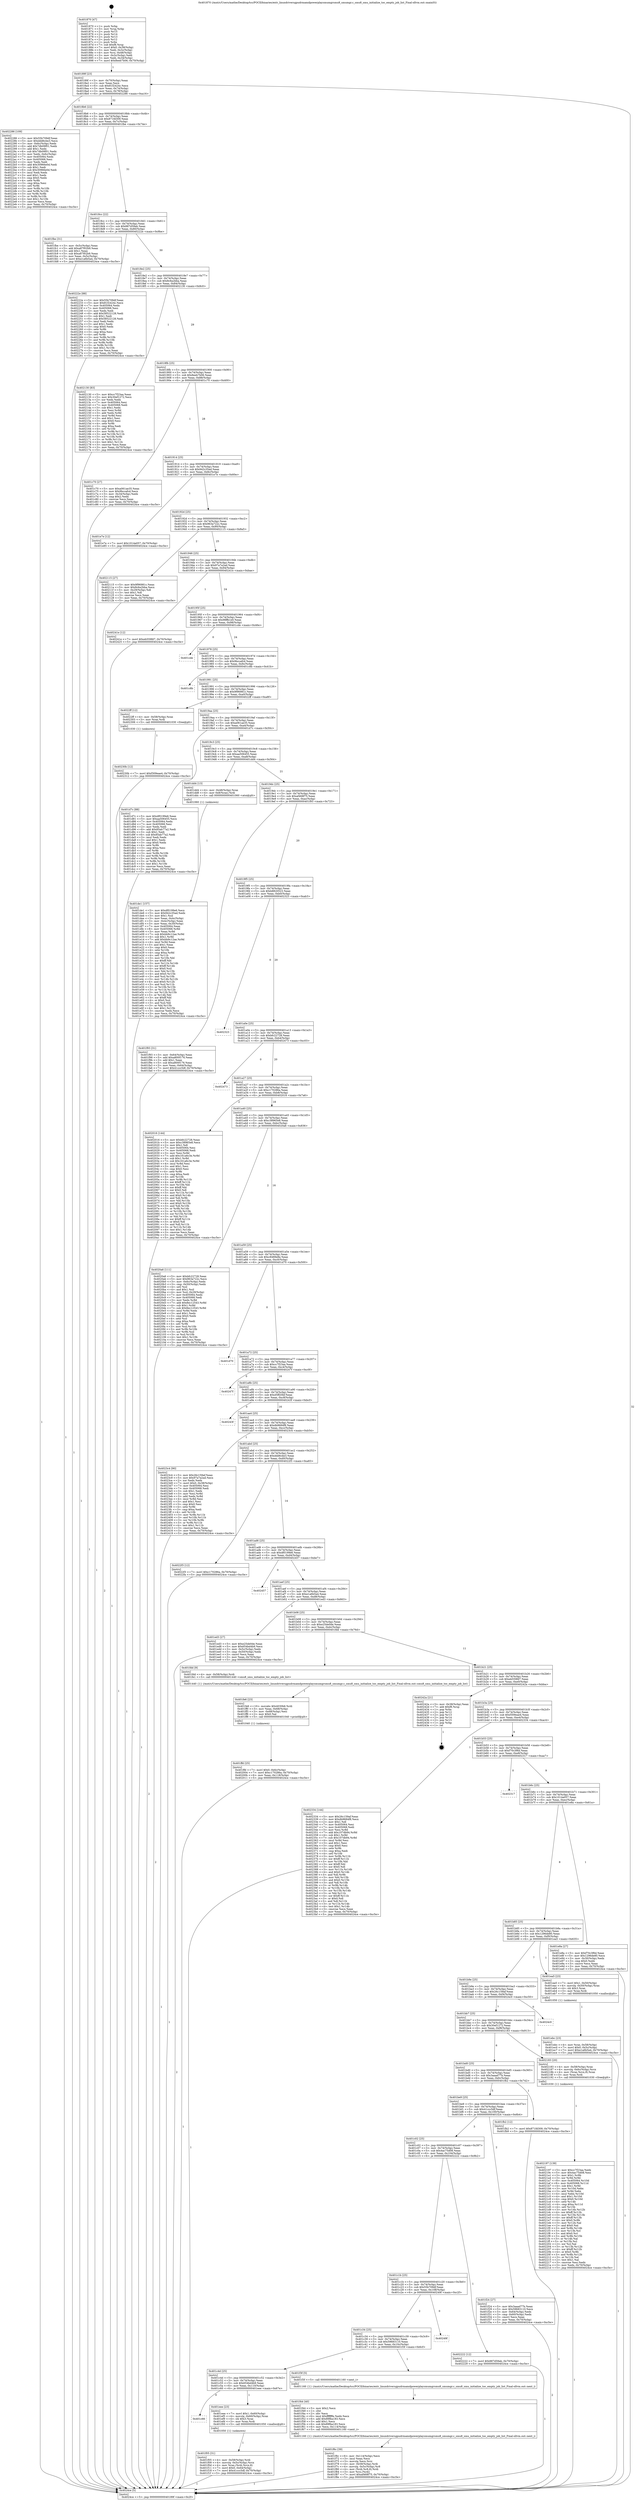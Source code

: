 digraph "0x401870" {
  label = "0x401870 (/mnt/c/Users/mathe/Desktop/tcc/POCII/binaries/extr_linuxdriversgpudrmamdpowerplaysmumgrsmu8_smumgr.c_smu8_smu_initialize_toc_empty_job_list_Final-ollvm.out::main(0))"
  labelloc = "t"
  node[shape=record]

  Entry [label="",width=0.3,height=0.3,shape=circle,fillcolor=black,style=filled]
  "0x40189f" [label="{
     0x40189f [23]\l
     | [instrs]\l
     &nbsp;&nbsp;0x40189f \<+3\>: mov -0x70(%rbp),%eax\l
     &nbsp;&nbsp;0x4018a2 \<+2\>: mov %eax,%ecx\l
     &nbsp;&nbsp;0x4018a4 \<+6\>: sub $0x81f2424c,%ecx\l
     &nbsp;&nbsp;0x4018aa \<+3\>: mov %eax,-0x74(%rbp)\l
     &nbsp;&nbsp;0x4018ad \<+3\>: mov %ecx,-0x78(%rbp)\l
     &nbsp;&nbsp;0x4018b0 \<+6\>: je 0000000000402286 \<main+0xa16\>\l
  }"]
  "0x402286" [label="{
     0x402286 [109]\l
     | [instrs]\l
     &nbsp;&nbsp;0x402286 \<+5\>: mov $0x55b709df,%eax\l
     &nbsp;&nbsp;0x40228b \<+5\>: mov $0xddd6cbe3,%ecx\l
     &nbsp;&nbsp;0x402290 \<+3\>: mov -0x6c(%rbp),%edx\l
     &nbsp;&nbsp;0x402293 \<+6\>: add $0x7db09f01,%edx\l
     &nbsp;&nbsp;0x402299 \<+3\>: add $0x1,%edx\l
     &nbsp;&nbsp;0x40229c \<+6\>: sub $0x7db09f01,%edx\l
     &nbsp;&nbsp;0x4022a2 \<+3\>: mov %edx,-0x6c(%rbp)\l
     &nbsp;&nbsp;0x4022a5 \<+7\>: mov 0x405064,%edx\l
     &nbsp;&nbsp;0x4022ac \<+7\>: mov 0x405068,%esi\l
     &nbsp;&nbsp;0x4022b3 \<+2\>: mov %edx,%edi\l
     &nbsp;&nbsp;0x4022b5 \<+6\>: add $0x30966e0d,%edi\l
     &nbsp;&nbsp;0x4022bb \<+3\>: sub $0x1,%edi\l
     &nbsp;&nbsp;0x4022be \<+6\>: sub $0x30966e0d,%edi\l
     &nbsp;&nbsp;0x4022c4 \<+3\>: imul %edi,%edx\l
     &nbsp;&nbsp;0x4022c7 \<+3\>: and $0x1,%edx\l
     &nbsp;&nbsp;0x4022ca \<+3\>: cmp $0x0,%edx\l
     &nbsp;&nbsp;0x4022cd \<+4\>: sete %r8b\l
     &nbsp;&nbsp;0x4022d1 \<+3\>: cmp $0xa,%esi\l
     &nbsp;&nbsp;0x4022d4 \<+4\>: setl %r9b\l
     &nbsp;&nbsp;0x4022d8 \<+3\>: mov %r8b,%r10b\l
     &nbsp;&nbsp;0x4022db \<+3\>: and %r9b,%r10b\l
     &nbsp;&nbsp;0x4022de \<+3\>: xor %r9b,%r8b\l
     &nbsp;&nbsp;0x4022e1 \<+3\>: or %r8b,%r10b\l
     &nbsp;&nbsp;0x4022e4 \<+4\>: test $0x1,%r10b\l
     &nbsp;&nbsp;0x4022e8 \<+3\>: cmovne %ecx,%eax\l
     &nbsp;&nbsp;0x4022eb \<+3\>: mov %eax,-0x70(%rbp)\l
     &nbsp;&nbsp;0x4022ee \<+5\>: jmp 00000000004024ce \<main+0xc5e\>\l
  }"]
  "0x4018b6" [label="{
     0x4018b6 [22]\l
     | [instrs]\l
     &nbsp;&nbsp;0x4018b6 \<+5\>: jmp 00000000004018bb \<main+0x4b\>\l
     &nbsp;&nbsp;0x4018bb \<+3\>: mov -0x74(%rbp),%eax\l
     &nbsp;&nbsp;0x4018be \<+5\>: sub $0x871fd309,%eax\l
     &nbsp;&nbsp;0x4018c3 \<+3\>: mov %eax,-0x7c(%rbp)\l
     &nbsp;&nbsp;0x4018c6 \<+6\>: je 0000000000401fbe \<main+0x74e\>\l
  }"]
  Exit [label="",width=0.3,height=0.3,shape=circle,fillcolor=black,style=filled,peripheries=2]
  "0x401fbe" [label="{
     0x401fbe [31]\l
     | [instrs]\l
     &nbsp;&nbsp;0x401fbe \<+3\>: mov -0x5c(%rbp),%eax\l
     &nbsp;&nbsp;0x401fc1 \<+5\>: add $0xa87f02b9,%eax\l
     &nbsp;&nbsp;0x401fc6 \<+3\>: add $0x1,%eax\l
     &nbsp;&nbsp;0x401fc9 \<+5\>: sub $0xa87f02b9,%eax\l
     &nbsp;&nbsp;0x401fce \<+3\>: mov %eax,-0x5c(%rbp)\l
     &nbsp;&nbsp;0x401fd1 \<+7\>: movl $0xe1a6b5a4,-0x70(%rbp)\l
     &nbsp;&nbsp;0x401fd8 \<+5\>: jmp 00000000004024ce \<main+0xc5e\>\l
  }"]
  "0x4018cc" [label="{
     0x4018cc [22]\l
     | [instrs]\l
     &nbsp;&nbsp;0x4018cc \<+5\>: jmp 00000000004018d1 \<main+0x61\>\l
     &nbsp;&nbsp;0x4018d1 \<+3\>: mov -0x74(%rbp),%eax\l
     &nbsp;&nbsp;0x4018d4 \<+5\>: sub $0x887d59ab,%eax\l
     &nbsp;&nbsp;0x4018d9 \<+3\>: mov %eax,-0x80(%rbp)\l
     &nbsp;&nbsp;0x4018dc \<+6\>: je 000000000040222e \<main+0x9be\>\l
  }"]
  "0x40230b" [label="{
     0x40230b [12]\l
     | [instrs]\l
     &nbsp;&nbsp;0x40230b \<+7\>: movl $0xf309eae4,-0x70(%rbp)\l
     &nbsp;&nbsp;0x402312 \<+5\>: jmp 00000000004024ce \<main+0xc5e\>\l
  }"]
  "0x40222e" [label="{
     0x40222e [88]\l
     | [instrs]\l
     &nbsp;&nbsp;0x40222e \<+5\>: mov $0x55b709df,%eax\l
     &nbsp;&nbsp;0x402233 \<+5\>: mov $0x81f2424c,%ecx\l
     &nbsp;&nbsp;0x402238 \<+7\>: mov 0x405064,%edx\l
     &nbsp;&nbsp;0x40223f \<+7\>: mov 0x405068,%esi\l
     &nbsp;&nbsp;0x402246 \<+2\>: mov %edx,%edi\l
     &nbsp;&nbsp;0x402248 \<+6\>: add $0x58522128,%edi\l
     &nbsp;&nbsp;0x40224e \<+3\>: sub $0x1,%edi\l
     &nbsp;&nbsp;0x402251 \<+6\>: sub $0x58522128,%edi\l
     &nbsp;&nbsp;0x402257 \<+3\>: imul %edi,%edx\l
     &nbsp;&nbsp;0x40225a \<+3\>: and $0x1,%edx\l
     &nbsp;&nbsp;0x40225d \<+3\>: cmp $0x0,%edx\l
     &nbsp;&nbsp;0x402260 \<+4\>: sete %r8b\l
     &nbsp;&nbsp;0x402264 \<+3\>: cmp $0xa,%esi\l
     &nbsp;&nbsp;0x402267 \<+4\>: setl %r9b\l
     &nbsp;&nbsp;0x40226b \<+3\>: mov %r8b,%r10b\l
     &nbsp;&nbsp;0x40226e \<+3\>: and %r9b,%r10b\l
     &nbsp;&nbsp;0x402271 \<+3\>: xor %r9b,%r8b\l
     &nbsp;&nbsp;0x402274 \<+3\>: or %r8b,%r10b\l
     &nbsp;&nbsp;0x402277 \<+4\>: test $0x1,%r10b\l
     &nbsp;&nbsp;0x40227b \<+3\>: cmovne %ecx,%eax\l
     &nbsp;&nbsp;0x40227e \<+3\>: mov %eax,-0x70(%rbp)\l
     &nbsp;&nbsp;0x402281 \<+5\>: jmp 00000000004024ce \<main+0xc5e\>\l
  }"]
  "0x4018e2" [label="{
     0x4018e2 [25]\l
     | [instrs]\l
     &nbsp;&nbsp;0x4018e2 \<+5\>: jmp 00000000004018e7 \<main+0x77\>\l
     &nbsp;&nbsp;0x4018e7 \<+3\>: mov -0x74(%rbp),%eax\l
     &nbsp;&nbsp;0x4018ea \<+5\>: sub $0x8c6a2bba,%eax\l
     &nbsp;&nbsp;0x4018ef \<+6\>: mov %eax,-0x84(%rbp)\l
     &nbsp;&nbsp;0x4018f5 \<+6\>: je 0000000000402130 \<main+0x8c0\>\l
  }"]
  "0x402197" [label="{
     0x402197 [139]\l
     | [instrs]\l
     &nbsp;&nbsp;0x402197 \<+5\>: mov $0xcc7f23aa,%edx\l
     &nbsp;&nbsp;0x40219c \<+5\>: mov $0x4ac75d08,%esi\l
     &nbsp;&nbsp;0x4021a1 \<+3\>: mov $0x1,%r8b\l
     &nbsp;&nbsp;0x4021a4 \<+3\>: xor %r9d,%r9d\l
     &nbsp;&nbsp;0x4021a7 \<+8\>: mov 0x405064,%r10d\l
     &nbsp;&nbsp;0x4021af \<+8\>: mov 0x405068,%r11d\l
     &nbsp;&nbsp;0x4021b7 \<+4\>: sub $0x1,%r9d\l
     &nbsp;&nbsp;0x4021bb \<+3\>: mov %r10d,%ebx\l
     &nbsp;&nbsp;0x4021be \<+3\>: add %r9d,%ebx\l
     &nbsp;&nbsp;0x4021c1 \<+4\>: imul %ebx,%r10d\l
     &nbsp;&nbsp;0x4021c5 \<+4\>: and $0x1,%r10d\l
     &nbsp;&nbsp;0x4021c9 \<+4\>: cmp $0x0,%r10d\l
     &nbsp;&nbsp;0x4021cd \<+4\>: sete %r14b\l
     &nbsp;&nbsp;0x4021d1 \<+4\>: cmp $0xa,%r11d\l
     &nbsp;&nbsp;0x4021d5 \<+4\>: setl %r15b\l
     &nbsp;&nbsp;0x4021d9 \<+3\>: mov %r14b,%r12b\l
     &nbsp;&nbsp;0x4021dc \<+4\>: xor $0xff,%r12b\l
     &nbsp;&nbsp;0x4021e0 \<+3\>: mov %r15b,%r13b\l
     &nbsp;&nbsp;0x4021e3 \<+4\>: xor $0xff,%r13b\l
     &nbsp;&nbsp;0x4021e7 \<+4\>: xor $0x0,%r8b\l
     &nbsp;&nbsp;0x4021eb \<+3\>: mov %r12b,%al\l
     &nbsp;&nbsp;0x4021ee \<+2\>: and $0x0,%al\l
     &nbsp;&nbsp;0x4021f0 \<+3\>: and %r8b,%r14b\l
     &nbsp;&nbsp;0x4021f3 \<+3\>: mov %r13b,%cl\l
     &nbsp;&nbsp;0x4021f6 \<+3\>: and $0x0,%cl\l
     &nbsp;&nbsp;0x4021f9 \<+3\>: and %r8b,%r15b\l
     &nbsp;&nbsp;0x4021fc \<+3\>: or %r14b,%al\l
     &nbsp;&nbsp;0x4021ff \<+3\>: or %r15b,%cl\l
     &nbsp;&nbsp;0x402202 \<+2\>: xor %cl,%al\l
     &nbsp;&nbsp;0x402204 \<+3\>: or %r13b,%r12b\l
     &nbsp;&nbsp;0x402207 \<+4\>: xor $0xff,%r12b\l
     &nbsp;&nbsp;0x40220b \<+4\>: or $0x0,%r8b\l
     &nbsp;&nbsp;0x40220f \<+3\>: and %r8b,%r12b\l
     &nbsp;&nbsp;0x402212 \<+3\>: or %r12b,%al\l
     &nbsp;&nbsp;0x402215 \<+2\>: test $0x1,%al\l
     &nbsp;&nbsp;0x402217 \<+3\>: cmovne %esi,%edx\l
     &nbsp;&nbsp;0x40221a \<+3\>: mov %edx,-0x70(%rbp)\l
     &nbsp;&nbsp;0x40221d \<+5\>: jmp 00000000004024ce \<main+0xc5e\>\l
  }"]
  "0x402130" [label="{
     0x402130 [83]\l
     | [instrs]\l
     &nbsp;&nbsp;0x402130 \<+5\>: mov $0xcc7f23aa,%eax\l
     &nbsp;&nbsp;0x402135 \<+5\>: mov $0x30ef1272,%ecx\l
     &nbsp;&nbsp;0x40213a \<+2\>: xor %edx,%edx\l
     &nbsp;&nbsp;0x40213c \<+7\>: mov 0x405064,%esi\l
     &nbsp;&nbsp;0x402143 \<+7\>: mov 0x405068,%edi\l
     &nbsp;&nbsp;0x40214a \<+3\>: sub $0x1,%edx\l
     &nbsp;&nbsp;0x40214d \<+3\>: mov %esi,%r8d\l
     &nbsp;&nbsp;0x402150 \<+3\>: add %edx,%r8d\l
     &nbsp;&nbsp;0x402153 \<+4\>: imul %r8d,%esi\l
     &nbsp;&nbsp;0x402157 \<+3\>: and $0x1,%esi\l
     &nbsp;&nbsp;0x40215a \<+3\>: cmp $0x0,%esi\l
     &nbsp;&nbsp;0x40215d \<+4\>: sete %r9b\l
     &nbsp;&nbsp;0x402161 \<+3\>: cmp $0xa,%edi\l
     &nbsp;&nbsp;0x402164 \<+4\>: setl %r10b\l
     &nbsp;&nbsp;0x402168 \<+3\>: mov %r9b,%r11b\l
     &nbsp;&nbsp;0x40216b \<+3\>: and %r10b,%r11b\l
     &nbsp;&nbsp;0x40216e \<+3\>: xor %r10b,%r9b\l
     &nbsp;&nbsp;0x402171 \<+3\>: or %r9b,%r11b\l
     &nbsp;&nbsp;0x402174 \<+4\>: test $0x1,%r11b\l
     &nbsp;&nbsp;0x402178 \<+3\>: cmovne %ecx,%eax\l
     &nbsp;&nbsp;0x40217b \<+3\>: mov %eax,-0x70(%rbp)\l
     &nbsp;&nbsp;0x40217e \<+5\>: jmp 00000000004024ce \<main+0xc5e\>\l
  }"]
  "0x4018fb" [label="{
     0x4018fb [25]\l
     | [instrs]\l
     &nbsp;&nbsp;0x4018fb \<+5\>: jmp 0000000000401900 \<main+0x90\>\l
     &nbsp;&nbsp;0x401900 \<+3\>: mov -0x74(%rbp),%eax\l
     &nbsp;&nbsp;0x401903 \<+5\>: sub $0x8eeb7b06,%eax\l
     &nbsp;&nbsp;0x401908 \<+6\>: mov %eax,-0x88(%rbp)\l
     &nbsp;&nbsp;0x40190e \<+6\>: je 0000000000401c70 \<main+0x400\>\l
  }"]
  "0x401ffd" [label="{
     0x401ffd [25]\l
     | [instrs]\l
     &nbsp;&nbsp;0x401ffd \<+7\>: movl $0x0,-0x6c(%rbp)\l
     &nbsp;&nbsp;0x402004 \<+7\>: movl $0xc170286a,-0x70(%rbp)\l
     &nbsp;&nbsp;0x40200b \<+6\>: mov %eax,-0x118(%rbp)\l
     &nbsp;&nbsp;0x402011 \<+5\>: jmp 00000000004024ce \<main+0xc5e\>\l
  }"]
  "0x401c70" [label="{
     0x401c70 [27]\l
     | [instrs]\l
     &nbsp;&nbsp;0x401c70 \<+5\>: mov $0xa061ae35,%eax\l
     &nbsp;&nbsp;0x401c75 \<+5\>: mov $0x9bccafcd,%ecx\l
     &nbsp;&nbsp;0x401c7a \<+3\>: mov -0x34(%rbp),%edx\l
     &nbsp;&nbsp;0x401c7d \<+3\>: cmp $0x2,%edx\l
     &nbsp;&nbsp;0x401c80 \<+3\>: cmovne %ecx,%eax\l
     &nbsp;&nbsp;0x401c83 \<+3\>: mov %eax,-0x70(%rbp)\l
     &nbsp;&nbsp;0x401c86 \<+5\>: jmp 00000000004024ce \<main+0xc5e\>\l
  }"]
  "0x401914" [label="{
     0x401914 [25]\l
     | [instrs]\l
     &nbsp;&nbsp;0x401914 \<+5\>: jmp 0000000000401919 \<main+0xa9\>\l
     &nbsp;&nbsp;0x401919 \<+3\>: mov -0x74(%rbp),%eax\l
     &nbsp;&nbsp;0x40191c \<+5\>: sub $0x942c35ad,%eax\l
     &nbsp;&nbsp;0x401921 \<+6\>: mov %eax,-0x8c(%rbp)\l
     &nbsp;&nbsp;0x401927 \<+6\>: je 0000000000401e7e \<main+0x60e\>\l
  }"]
  "0x4024ce" [label="{
     0x4024ce [5]\l
     | [instrs]\l
     &nbsp;&nbsp;0x4024ce \<+5\>: jmp 000000000040189f \<main+0x2f\>\l
  }"]
  "0x401870" [label="{
     0x401870 [47]\l
     | [instrs]\l
     &nbsp;&nbsp;0x401870 \<+1\>: push %rbp\l
     &nbsp;&nbsp;0x401871 \<+3\>: mov %rsp,%rbp\l
     &nbsp;&nbsp;0x401874 \<+2\>: push %r15\l
     &nbsp;&nbsp;0x401876 \<+2\>: push %r14\l
     &nbsp;&nbsp;0x401878 \<+2\>: push %r13\l
     &nbsp;&nbsp;0x40187a \<+2\>: push %r12\l
     &nbsp;&nbsp;0x40187c \<+1\>: push %rbx\l
     &nbsp;&nbsp;0x40187d \<+7\>: sub $0xf8,%rsp\l
     &nbsp;&nbsp;0x401884 \<+7\>: movl $0x0,-0x38(%rbp)\l
     &nbsp;&nbsp;0x40188b \<+3\>: mov %edi,-0x3c(%rbp)\l
     &nbsp;&nbsp;0x40188e \<+4\>: mov %rsi,-0x48(%rbp)\l
     &nbsp;&nbsp;0x401892 \<+3\>: mov -0x3c(%rbp),%edi\l
     &nbsp;&nbsp;0x401895 \<+3\>: mov %edi,-0x34(%rbp)\l
     &nbsp;&nbsp;0x401898 \<+7\>: movl $0x8eeb7b06,-0x70(%rbp)\l
  }"]
  "0x401fe6" [label="{
     0x401fe6 [23]\l
     | [instrs]\l
     &nbsp;&nbsp;0x401fe6 \<+10\>: movabs $0x4030b6,%rdi\l
     &nbsp;&nbsp;0x401ff0 \<+3\>: mov %eax,-0x68(%rbp)\l
     &nbsp;&nbsp;0x401ff3 \<+3\>: mov -0x68(%rbp),%esi\l
     &nbsp;&nbsp;0x401ff6 \<+2\>: mov $0x0,%al\l
     &nbsp;&nbsp;0x401ff8 \<+5\>: call 0000000000401040 \<printf@plt\>\l
     | [calls]\l
     &nbsp;&nbsp;0x401040 \{1\} (unknown)\l
  }"]
  "0x401e7e" [label="{
     0x401e7e [12]\l
     | [instrs]\l
     &nbsp;&nbsp;0x401e7e \<+7\>: movl $0x1014a057,-0x70(%rbp)\l
     &nbsp;&nbsp;0x401e85 \<+5\>: jmp 00000000004024ce \<main+0xc5e\>\l
  }"]
  "0x40192d" [label="{
     0x40192d [25]\l
     | [instrs]\l
     &nbsp;&nbsp;0x40192d \<+5\>: jmp 0000000000401932 \<main+0xc2\>\l
     &nbsp;&nbsp;0x401932 \<+3\>: mov -0x74(%rbp),%eax\l
     &nbsp;&nbsp;0x401935 \<+5\>: sub $0x963a722c,%eax\l
     &nbsp;&nbsp;0x40193a \<+6\>: mov %eax,-0x90(%rbp)\l
     &nbsp;&nbsp;0x401940 \<+6\>: je 0000000000402115 \<main+0x8a5\>\l
  }"]
  "0x401f6c" [label="{
     0x401f6c [39]\l
     | [instrs]\l
     &nbsp;&nbsp;0x401f6c \<+6\>: mov -0x114(%rbp),%ecx\l
     &nbsp;&nbsp;0x401f72 \<+3\>: imul %eax,%ecx\l
     &nbsp;&nbsp;0x401f75 \<+3\>: movslq %ecx,%rsi\l
     &nbsp;&nbsp;0x401f78 \<+4\>: mov -0x58(%rbp),%rdi\l
     &nbsp;&nbsp;0x401f7c \<+4\>: movslq -0x5c(%rbp),%r8\l
     &nbsp;&nbsp;0x401f80 \<+4\>: mov (%rdi,%r8,8),%rdi\l
     &nbsp;&nbsp;0x401f84 \<+3\>: mov %rsi,(%rdi)\l
     &nbsp;&nbsp;0x401f87 \<+7\>: movl $0xaf468f75,-0x70(%rbp)\l
     &nbsp;&nbsp;0x401f8e \<+5\>: jmp 00000000004024ce \<main+0xc5e\>\l
  }"]
  "0x402115" [label="{
     0x402115 [27]\l
     | [instrs]\l
     &nbsp;&nbsp;0x402115 \<+5\>: mov $0x9f96981c,%eax\l
     &nbsp;&nbsp;0x40211a \<+5\>: mov $0x8c6a2bba,%ecx\l
     &nbsp;&nbsp;0x40211f \<+3\>: mov -0x29(%rbp),%dl\l
     &nbsp;&nbsp;0x402122 \<+3\>: test $0x1,%dl\l
     &nbsp;&nbsp;0x402125 \<+3\>: cmovne %ecx,%eax\l
     &nbsp;&nbsp;0x402128 \<+3\>: mov %eax,-0x70(%rbp)\l
     &nbsp;&nbsp;0x40212b \<+5\>: jmp 00000000004024ce \<main+0xc5e\>\l
  }"]
  "0x401946" [label="{
     0x401946 [25]\l
     | [instrs]\l
     &nbsp;&nbsp;0x401946 \<+5\>: jmp 000000000040194b \<main+0xdb\>\l
     &nbsp;&nbsp;0x40194b \<+3\>: mov -0x74(%rbp),%eax\l
     &nbsp;&nbsp;0x40194e \<+5\>: sub $0x97a7a2ad,%eax\l
     &nbsp;&nbsp;0x401953 \<+6\>: mov %eax,-0x94(%rbp)\l
     &nbsp;&nbsp;0x401959 \<+6\>: je 000000000040241e \<main+0xbae\>\l
  }"]
  "0x401f44" [label="{
     0x401f44 [40]\l
     | [instrs]\l
     &nbsp;&nbsp;0x401f44 \<+5\>: mov $0x2,%ecx\l
     &nbsp;&nbsp;0x401f49 \<+1\>: cltd\l
     &nbsp;&nbsp;0x401f4a \<+2\>: idiv %ecx\l
     &nbsp;&nbsp;0x401f4c \<+6\>: imul $0xfffffffe,%edx,%ecx\l
     &nbsp;&nbsp;0x401f52 \<+6\>: add $0x89fba183,%ecx\l
     &nbsp;&nbsp;0x401f58 \<+3\>: add $0x1,%ecx\l
     &nbsp;&nbsp;0x401f5b \<+6\>: sub $0x89fba183,%ecx\l
     &nbsp;&nbsp;0x401f61 \<+6\>: mov %ecx,-0x114(%rbp)\l
     &nbsp;&nbsp;0x401f67 \<+5\>: call 0000000000401160 \<next_i\>\l
     | [calls]\l
     &nbsp;&nbsp;0x401160 \{1\} (/mnt/c/Users/mathe/Desktop/tcc/POCII/binaries/extr_linuxdriversgpudrmamdpowerplaysmumgrsmu8_smumgr.c_smu8_smu_initialize_toc_empty_job_list_Final-ollvm.out::next_i)\l
  }"]
  "0x40241e" [label="{
     0x40241e [12]\l
     | [instrs]\l
     &nbsp;&nbsp;0x40241e \<+7\>: movl $0xeb559fd7,-0x70(%rbp)\l
     &nbsp;&nbsp;0x402425 \<+5\>: jmp 00000000004024ce \<main+0xc5e\>\l
  }"]
  "0x40195f" [label="{
     0x40195f [25]\l
     | [instrs]\l
     &nbsp;&nbsp;0x40195f \<+5\>: jmp 0000000000401964 \<main+0xf4\>\l
     &nbsp;&nbsp;0x401964 \<+3\>: mov -0x74(%rbp),%eax\l
     &nbsp;&nbsp;0x401967 \<+5\>: sub $0x98ffb1e0,%eax\l
     &nbsp;&nbsp;0x40196c \<+6\>: mov %eax,-0x98(%rbp)\l
     &nbsp;&nbsp;0x401972 \<+6\>: je 0000000000401cde \<main+0x46e\>\l
  }"]
  "0x401f05" [label="{
     0x401f05 [31]\l
     | [instrs]\l
     &nbsp;&nbsp;0x401f05 \<+4\>: mov -0x58(%rbp),%rdi\l
     &nbsp;&nbsp;0x401f09 \<+4\>: movslq -0x5c(%rbp),%rcx\l
     &nbsp;&nbsp;0x401f0d \<+4\>: mov %rax,(%rdi,%rcx,8)\l
     &nbsp;&nbsp;0x401f11 \<+7\>: movl $0x0,-0x64(%rbp)\l
     &nbsp;&nbsp;0x401f18 \<+7\>: movl $0x41ccc5df,-0x70(%rbp)\l
     &nbsp;&nbsp;0x401f1f \<+5\>: jmp 00000000004024ce \<main+0xc5e\>\l
  }"]
  "0x401cde" [label="{
     0x401cde\l
  }", style=dashed]
  "0x401978" [label="{
     0x401978 [25]\l
     | [instrs]\l
     &nbsp;&nbsp;0x401978 \<+5\>: jmp 000000000040197d \<main+0x10d\>\l
     &nbsp;&nbsp;0x40197d \<+3\>: mov -0x74(%rbp),%eax\l
     &nbsp;&nbsp;0x401980 \<+5\>: sub $0x9bccafcd,%eax\l
     &nbsp;&nbsp;0x401985 \<+6\>: mov %eax,-0x9c(%rbp)\l
     &nbsp;&nbsp;0x40198b \<+6\>: je 0000000000401c8b \<main+0x41b\>\l
  }"]
  "0x401c66" [label="{
     0x401c66\l
  }", style=dashed]
  "0x401c8b" [label="{
     0x401c8b\l
  }", style=dashed]
  "0x401991" [label="{
     0x401991 [25]\l
     | [instrs]\l
     &nbsp;&nbsp;0x401991 \<+5\>: jmp 0000000000401996 \<main+0x126\>\l
     &nbsp;&nbsp;0x401996 \<+3\>: mov -0x74(%rbp),%eax\l
     &nbsp;&nbsp;0x401999 \<+5\>: sub $0x9f96981c,%eax\l
     &nbsp;&nbsp;0x40199e \<+6\>: mov %eax,-0xa0(%rbp)\l
     &nbsp;&nbsp;0x4019a4 \<+6\>: je 00000000004022ff \<main+0xa8f\>\l
  }"]
  "0x401eee" [label="{
     0x401eee [23]\l
     | [instrs]\l
     &nbsp;&nbsp;0x401eee \<+7\>: movl $0x1,-0x60(%rbp)\l
     &nbsp;&nbsp;0x401ef5 \<+4\>: movslq -0x60(%rbp),%rax\l
     &nbsp;&nbsp;0x401ef9 \<+4\>: shl $0x3,%rax\l
     &nbsp;&nbsp;0x401efd \<+3\>: mov %rax,%rdi\l
     &nbsp;&nbsp;0x401f00 \<+5\>: call 0000000000401050 \<malloc@plt\>\l
     | [calls]\l
     &nbsp;&nbsp;0x401050 \{1\} (unknown)\l
  }"]
  "0x4022ff" [label="{
     0x4022ff [12]\l
     | [instrs]\l
     &nbsp;&nbsp;0x4022ff \<+4\>: mov -0x58(%rbp),%rax\l
     &nbsp;&nbsp;0x402303 \<+3\>: mov %rax,%rdi\l
     &nbsp;&nbsp;0x402306 \<+5\>: call 0000000000401030 \<free@plt\>\l
     | [calls]\l
     &nbsp;&nbsp;0x401030 \{1\} (unknown)\l
  }"]
  "0x4019aa" [label="{
     0x4019aa [25]\l
     | [instrs]\l
     &nbsp;&nbsp;0x4019aa \<+5\>: jmp 00000000004019af \<main+0x13f\>\l
     &nbsp;&nbsp;0x4019af \<+3\>: mov -0x74(%rbp),%eax\l
     &nbsp;&nbsp;0x4019b2 \<+5\>: sub $0xa061ae35,%eax\l
     &nbsp;&nbsp;0x4019b7 \<+6\>: mov %eax,-0xa4(%rbp)\l
     &nbsp;&nbsp;0x4019bd \<+6\>: je 0000000000401d7c \<main+0x50c\>\l
  }"]
  "0x401c4d" [label="{
     0x401c4d [25]\l
     | [instrs]\l
     &nbsp;&nbsp;0x401c4d \<+5\>: jmp 0000000000401c52 \<main+0x3e2\>\l
     &nbsp;&nbsp;0x401c52 \<+3\>: mov -0x74(%rbp),%eax\l
     &nbsp;&nbsp;0x401c55 \<+5\>: sub $0x654bd4b9,%eax\l
     &nbsp;&nbsp;0x401c5a \<+6\>: mov %eax,-0x110(%rbp)\l
     &nbsp;&nbsp;0x401c60 \<+6\>: je 0000000000401eee \<main+0x67e\>\l
  }"]
  "0x401d7c" [label="{
     0x401d7c [88]\l
     | [instrs]\l
     &nbsp;&nbsp;0x401d7c \<+5\>: mov $0xdf0199e6,%eax\l
     &nbsp;&nbsp;0x401d81 \<+5\>: mov $0xaa506455,%ecx\l
     &nbsp;&nbsp;0x401d86 \<+7\>: mov 0x405064,%edx\l
     &nbsp;&nbsp;0x401d8d \<+7\>: mov 0x405068,%esi\l
     &nbsp;&nbsp;0x401d94 \<+2\>: mov %edx,%edi\l
     &nbsp;&nbsp;0x401d96 \<+6\>: add $0x85ab77a2,%edi\l
     &nbsp;&nbsp;0x401d9c \<+3\>: sub $0x1,%edi\l
     &nbsp;&nbsp;0x401d9f \<+6\>: sub $0x85ab77a2,%edi\l
     &nbsp;&nbsp;0x401da5 \<+3\>: imul %edi,%edx\l
     &nbsp;&nbsp;0x401da8 \<+3\>: and $0x1,%edx\l
     &nbsp;&nbsp;0x401dab \<+3\>: cmp $0x0,%edx\l
     &nbsp;&nbsp;0x401dae \<+4\>: sete %r8b\l
     &nbsp;&nbsp;0x401db2 \<+3\>: cmp $0xa,%esi\l
     &nbsp;&nbsp;0x401db5 \<+4\>: setl %r9b\l
     &nbsp;&nbsp;0x401db9 \<+3\>: mov %r8b,%r10b\l
     &nbsp;&nbsp;0x401dbc \<+3\>: and %r9b,%r10b\l
     &nbsp;&nbsp;0x401dbf \<+3\>: xor %r9b,%r8b\l
     &nbsp;&nbsp;0x401dc2 \<+3\>: or %r8b,%r10b\l
     &nbsp;&nbsp;0x401dc5 \<+4\>: test $0x1,%r10b\l
     &nbsp;&nbsp;0x401dc9 \<+3\>: cmovne %ecx,%eax\l
     &nbsp;&nbsp;0x401dcc \<+3\>: mov %eax,-0x70(%rbp)\l
     &nbsp;&nbsp;0x401dcf \<+5\>: jmp 00000000004024ce \<main+0xc5e\>\l
  }"]
  "0x4019c3" [label="{
     0x4019c3 [25]\l
     | [instrs]\l
     &nbsp;&nbsp;0x4019c3 \<+5\>: jmp 00000000004019c8 \<main+0x158\>\l
     &nbsp;&nbsp;0x4019c8 \<+3\>: mov -0x74(%rbp),%eax\l
     &nbsp;&nbsp;0x4019cb \<+5\>: sub $0xaa506455,%eax\l
     &nbsp;&nbsp;0x4019d0 \<+6\>: mov %eax,-0xa8(%rbp)\l
     &nbsp;&nbsp;0x4019d6 \<+6\>: je 0000000000401dd4 \<main+0x564\>\l
  }"]
  "0x401f3f" [label="{
     0x401f3f [5]\l
     | [instrs]\l
     &nbsp;&nbsp;0x401f3f \<+5\>: call 0000000000401160 \<next_i\>\l
     | [calls]\l
     &nbsp;&nbsp;0x401160 \{1\} (/mnt/c/Users/mathe/Desktop/tcc/POCII/binaries/extr_linuxdriversgpudrmamdpowerplaysmumgrsmu8_smumgr.c_smu8_smu_initialize_toc_empty_job_list_Final-ollvm.out::next_i)\l
  }"]
  "0x401dd4" [label="{
     0x401dd4 [13]\l
     | [instrs]\l
     &nbsp;&nbsp;0x401dd4 \<+4\>: mov -0x48(%rbp),%rax\l
     &nbsp;&nbsp;0x401dd8 \<+4\>: mov 0x8(%rax),%rdi\l
     &nbsp;&nbsp;0x401ddc \<+5\>: call 0000000000401060 \<atoi@plt\>\l
     | [calls]\l
     &nbsp;&nbsp;0x401060 \{1\} (unknown)\l
  }"]
  "0x4019dc" [label="{
     0x4019dc [25]\l
     | [instrs]\l
     &nbsp;&nbsp;0x4019dc \<+5\>: jmp 00000000004019e1 \<main+0x171\>\l
     &nbsp;&nbsp;0x4019e1 \<+3\>: mov -0x74(%rbp),%eax\l
     &nbsp;&nbsp;0x4019e4 \<+5\>: sub $0xaf468f75,%eax\l
     &nbsp;&nbsp;0x4019e9 \<+6\>: mov %eax,-0xac(%rbp)\l
     &nbsp;&nbsp;0x4019ef \<+6\>: je 0000000000401f93 \<main+0x723\>\l
  }"]
  "0x401de1" [label="{
     0x401de1 [157]\l
     | [instrs]\l
     &nbsp;&nbsp;0x401de1 \<+5\>: mov $0xdf0199e6,%ecx\l
     &nbsp;&nbsp;0x401de6 \<+5\>: mov $0x942c35ad,%edx\l
     &nbsp;&nbsp;0x401deb \<+3\>: mov $0x1,%sil\l
     &nbsp;&nbsp;0x401dee \<+3\>: mov %eax,-0x4c(%rbp)\l
     &nbsp;&nbsp;0x401df1 \<+3\>: mov -0x4c(%rbp),%eax\l
     &nbsp;&nbsp;0x401df4 \<+3\>: mov %eax,-0x30(%rbp)\l
     &nbsp;&nbsp;0x401df7 \<+7\>: mov 0x405064,%eax\l
     &nbsp;&nbsp;0x401dfe \<+8\>: mov 0x405068,%r8d\l
     &nbsp;&nbsp;0x401e06 \<+3\>: mov %eax,%r9d\l
     &nbsp;&nbsp;0x401e09 \<+7\>: sub $0xbb9c12ae,%r9d\l
     &nbsp;&nbsp;0x401e10 \<+4\>: sub $0x1,%r9d\l
     &nbsp;&nbsp;0x401e14 \<+7\>: add $0xbb9c12ae,%r9d\l
     &nbsp;&nbsp;0x401e1b \<+4\>: imul %r9d,%eax\l
     &nbsp;&nbsp;0x401e1f \<+3\>: and $0x1,%eax\l
     &nbsp;&nbsp;0x401e22 \<+3\>: cmp $0x0,%eax\l
     &nbsp;&nbsp;0x401e25 \<+4\>: sete %r10b\l
     &nbsp;&nbsp;0x401e29 \<+4\>: cmp $0xa,%r8d\l
     &nbsp;&nbsp;0x401e2d \<+4\>: setl %r11b\l
     &nbsp;&nbsp;0x401e31 \<+3\>: mov %r10b,%bl\l
     &nbsp;&nbsp;0x401e34 \<+3\>: xor $0xff,%bl\l
     &nbsp;&nbsp;0x401e37 \<+3\>: mov %r11b,%r14b\l
     &nbsp;&nbsp;0x401e3a \<+4\>: xor $0xff,%r14b\l
     &nbsp;&nbsp;0x401e3e \<+4\>: xor $0x0,%sil\l
     &nbsp;&nbsp;0x401e42 \<+3\>: mov %bl,%r15b\l
     &nbsp;&nbsp;0x401e45 \<+4\>: and $0x0,%r15b\l
     &nbsp;&nbsp;0x401e49 \<+3\>: and %sil,%r10b\l
     &nbsp;&nbsp;0x401e4c \<+3\>: mov %r14b,%r12b\l
     &nbsp;&nbsp;0x401e4f \<+4\>: and $0x0,%r12b\l
     &nbsp;&nbsp;0x401e53 \<+3\>: and %sil,%r11b\l
     &nbsp;&nbsp;0x401e56 \<+3\>: or %r10b,%r15b\l
     &nbsp;&nbsp;0x401e59 \<+3\>: or %r11b,%r12b\l
     &nbsp;&nbsp;0x401e5c \<+3\>: xor %r12b,%r15b\l
     &nbsp;&nbsp;0x401e5f \<+3\>: or %r14b,%bl\l
     &nbsp;&nbsp;0x401e62 \<+3\>: xor $0xff,%bl\l
     &nbsp;&nbsp;0x401e65 \<+4\>: or $0x0,%sil\l
     &nbsp;&nbsp;0x401e69 \<+3\>: and %sil,%bl\l
     &nbsp;&nbsp;0x401e6c \<+3\>: or %bl,%r15b\l
     &nbsp;&nbsp;0x401e6f \<+4\>: test $0x1,%r15b\l
     &nbsp;&nbsp;0x401e73 \<+3\>: cmovne %edx,%ecx\l
     &nbsp;&nbsp;0x401e76 \<+3\>: mov %ecx,-0x70(%rbp)\l
     &nbsp;&nbsp;0x401e79 \<+5\>: jmp 00000000004024ce \<main+0xc5e\>\l
  }"]
  "0x401c34" [label="{
     0x401c34 [25]\l
     | [instrs]\l
     &nbsp;&nbsp;0x401c34 \<+5\>: jmp 0000000000401c39 \<main+0x3c9\>\l
     &nbsp;&nbsp;0x401c39 \<+3\>: mov -0x74(%rbp),%eax\l
     &nbsp;&nbsp;0x401c3c \<+5\>: sub $0x59683110,%eax\l
     &nbsp;&nbsp;0x401c41 \<+6\>: mov %eax,-0x10c(%rbp)\l
     &nbsp;&nbsp;0x401c47 \<+6\>: je 0000000000401f3f \<main+0x6cf\>\l
  }"]
  "0x401f93" [label="{
     0x401f93 [31]\l
     | [instrs]\l
     &nbsp;&nbsp;0x401f93 \<+3\>: mov -0x64(%rbp),%eax\l
     &nbsp;&nbsp;0x401f96 \<+5\>: add $0xa800f176,%eax\l
     &nbsp;&nbsp;0x401f9b \<+3\>: add $0x1,%eax\l
     &nbsp;&nbsp;0x401f9e \<+5\>: sub $0xa800f176,%eax\l
     &nbsp;&nbsp;0x401fa3 \<+3\>: mov %eax,-0x64(%rbp)\l
     &nbsp;&nbsp;0x401fa6 \<+7\>: movl $0x41ccc5df,-0x70(%rbp)\l
     &nbsp;&nbsp;0x401fad \<+5\>: jmp 00000000004024ce \<main+0xc5e\>\l
  }"]
  "0x4019f5" [label="{
     0x4019f5 [25]\l
     | [instrs]\l
     &nbsp;&nbsp;0x4019f5 \<+5\>: jmp 00000000004019fa \<main+0x18a\>\l
     &nbsp;&nbsp;0x4019fa \<+3\>: mov -0x74(%rbp),%eax\l
     &nbsp;&nbsp;0x4019fd \<+5\>: sub $0xb8820523,%eax\l
     &nbsp;&nbsp;0x401a02 \<+6\>: mov %eax,-0xb0(%rbp)\l
     &nbsp;&nbsp;0x401a08 \<+6\>: je 0000000000402323 \<main+0xab3\>\l
  }"]
  "0x40249f" [label="{
     0x40249f\l
  }", style=dashed]
  "0x402323" [label="{
     0x402323\l
  }", style=dashed]
  "0x401a0e" [label="{
     0x401a0e [25]\l
     | [instrs]\l
     &nbsp;&nbsp;0x401a0e \<+5\>: jmp 0000000000401a13 \<main+0x1a3\>\l
     &nbsp;&nbsp;0x401a13 \<+3\>: mov -0x74(%rbp),%eax\l
     &nbsp;&nbsp;0x401a16 \<+5\>: sub $0xbfc22728,%eax\l
     &nbsp;&nbsp;0x401a1b \<+6\>: mov %eax,-0xb4(%rbp)\l
     &nbsp;&nbsp;0x401a21 \<+6\>: je 0000000000402473 \<main+0xc03\>\l
  }"]
  "0x401c1b" [label="{
     0x401c1b [25]\l
     | [instrs]\l
     &nbsp;&nbsp;0x401c1b \<+5\>: jmp 0000000000401c20 \<main+0x3b0\>\l
     &nbsp;&nbsp;0x401c20 \<+3\>: mov -0x74(%rbp),%eax\l
     &nbsp;&nbsp;0x401c23 \<+5\>: sub $0x55b709df,%eax\l
     &nbsp;&nbsp;0x401c28 \<+6\>: mov %eax,-0x108(%rbp)\l
     &nbsp;&nbsp;0x401c2e \<+6\>: je 000000000040249f \<main+0xc2f\>\l
  }"]
  "0x402473" [label="{
     0x402473\l
  }", style=dashed]
  "0x401a27" [label="{
     0x401a27 [25]\l
     | [instrs]\l
     &nbsp;&nbsp;0x401a27 \<+5\>: jmp 0000000000401a2c \<main+0x1bc\>\l
     &nbsp;&nbsp;0x401a2c \<+3\>: mov -0x74(%rbp),%eax\l
     &nbsp;&nbsp;0x401a2f \<+5\>: sub $0xc170286a,%eax\l
     &nbsp;&nbsp;0x401a34 \<+6\>: mov %eax,-0xb8(%rbp)\l
     &nbsp;&nbsp;0x401a3a \<+6\>: je 0000000000402016 \<main+0x7a6\>\l
  }"]
  "0x402222" [label="{
     0x402222 [12]\l
     | [instrs]\l
     &nbsp;&nbsp;0x402222 \<+7\>: movl $0x887d59ab,-0x70(%rbp)\l
     &nbsp;&nbsp;0x402229 \<+5\>: jmp 00000000004024ce \<main+0xc5e\>\l
  }"]
  "0x402016" [label="{
     0x402016 [144]\l
     | [instrs]\l
     &nbsp;&nbsp;0x402016 \<+5\>: mov $0xbfc22728,%eax\l
     &nbsp;&nbsp;0x40201b \<+5\>: mov $0xc38965e8,%ecx\l
     &nbsp;&nbsp;0x402020 \<+2\>: mov $0x1,%dl\l
     &nbsp;&nbsp;0x402022 \<+7\>: mov 0x405064,%esi\l
     &nbsp;&nbsp;0x402029 \<+7\>: mov 0x405068,%edi\l
     &nbsp;&nbsp;0x402030 \<+3\>: mov %esi,%r8d\l
     &nbsp;&nbsp;0x402033 \<+7\>: add $0x161a6c3e,%r8d\l
     &nbsp;&nbsp;0x40203a \<+4\>: sub $0x1,%r8d\l
     &nbsp;&nbsp;0x40203e \<+7\>: sub $0x161a6c3e,%r8d\l
     &nbsp;&nbsp;0x402045 \<+4\>: imul %r8d,%esi\l
     &nbsp;&nbsp;0x402049 \<+3\>: and $0x1,%esi\l
     &nbsp;&nbsp;0x40204c \<+3\>: cmp $0x0,%esi\l
     &nbsp;&nbsp;0x40204f \<+4\>: sete %r9b\l
     &nbsp;&nbsp;0x402053 \<+3\>: cmp $0xa,%edi\l
     &nbsp;&nbsp;0x402056 \<+4\>: setl %r10b\l
     &nbsp;&nbsp;0x40205a \<+3\>: mov %r9b,%r11b\l
     &nbsp;&nbsp;0x40205d \<+4\>: xor $0xff,%r11b\l
     &nbsp;&nbsp;0x402061 \<+3\>: mov %r10b,%bl\l
     &nbsp;&nbsp;0x402064 \<+3\>: xor $0xff,%bl\l
     &nbsp;&nbsp;0x402067 \<+3\>: xor $0x0,%dl\l
     &nbsp;&nbsp;0x40206a \<+3\>: mov %r11b,%r14b\l
     &nbsp;&nbsp;0x40206d \<+4\>: and $0x0,%r14b\l
     &nbsp;&nbsp;0x402071 \<+3\>: and %dl,%r9b\l
     &nbsp;&nbsp;0x402074 \<+3\>: mov %bl,%r15b\l
     &nbsp;&nbsp;0x402077 \<+4\>: and $0x0,%r15b\l
     &nbsp;&nbsp;0x40207b \<+3\>: and %dl,%r10b\l
     &nbsp;&nbsp;0x40207e \<+3\>: or %r9b,%r14b\l
     &nbsp;&nbsp;0x402081 \<+3\>: or %r10b,%r15b\l
     &nbsp;&nbsp;0x402084 \<+3\>: xor %r15b,%r14b\l
     &nbsp;&nbsp;0x402087 \<+3\>: or %bl,%r11b\l
     &nbsp;&nbsp;0x40208a \<+4\>: xor $0xff,%r11b\l
     &nbsp;&nbsp;0x40208e \<+3\>: or $0x0,%dl\l
     &nbsp;&nbsp;0x402091 \<+3\>: and %dl,%r11b\l
     &nbsp;&nbsp;0x402094 \<+3\>: or %r11b,%r14b\l
     &nbsp;&nbsp;0x402097 \<+4\>: test $0x1,%r14b\l
     &nbsp;&nbsp;0x40209b \<+3\>: cmovne %ecx,%eax\l
     &nbsp;&nbsp;0x40209e \<+3\>: mov %eax,-0x70(%rbp)\l
     &nbsp;&nbsp;0x4020a1 \<+5\>: jmp 00000000004024ce \<main+0xc5e\>\l
  }"]
  "0x401a40" [label="{
     0x401a40 [25]\l
     | [instrs]\l
     &nbsp;&nbsp;0x401a40 \<+5\>: jmp 0000000000401a45 \<main+0x1d5\>\l
     &nbsp;&nbsp;0x401a45 \<+3\>: mov -0x74(%rbp),%eax\l
     &nbsp;&nbsp;0x401a48 \<+5\>: sub $0xc38965e8,%eax\l
     &nbsp;&nbsp;0x401a4d \<+6\>: mov %eax,-0xbc(%rbp)\l
     &nbsp;&nbsp;0x401a53 \<+6\>: je 00000000004020a6 \<main+0x836\>\l
  }"]
  "0x401c02" [label="{
     0x401c02 [25]\l
     | [instrs]\l
     &nbsp;&nbsp;0x401c02 \<+5\>: jmp 0000000000401c07 \<main+0x397\>\l
     &nbsp;&nbsp;0x401c07 \<+3\>: mov -0x74(%rbp),%eax\l
     &nbsp;&nbsp;0x401c0a \<+5\>: sub $0x4ac75d08,%eax\l
     &nbsp;&nbsp;0x401c0f \<+6\>: mov %eax,-0x104(%rbp)\l
     &nbsp;&nbsp;0x401c15 \<+6\>: je 0000000000402222 \<main+0x9b2\>\l
  }"]
  "0x4020a6" [label="{
     0x4020a6 [111]\l
     | [instrs]\l
     &nbsp;&nbsp;0x4020a6 \<+5\>: mov $0xbfc22728,%eax\l
     &nbsp;&nbsp;0x4020ab \<+5\>: mov $0x963a722c,%ecx\l
     &nbsp;&nbsp;0x4020b0 \<+3\>: mov -0x6c(%rbp),%edx\l
     &nbsp;&nbsp;0x4020b3 \<+3\>: cmp -0x50(%rbp),%edx\l
     &nbsp;&nbsp;0x4020b6 \<+4\>: setl %sil\l
     &nbsp;&nbsp;0x4020ba \<+4\>: and $0x1,%sil\l
     &nbsp;&nbsp;0x4020be \<+4\>: mov %sil,-0x29(%rbp)\l
     &nbsp;&nbsp;0x4020c2 \<+7\>: mov 0x405064,%edx\l
     &nbsp;&nbsp;0x4020c9 \<+7\>: mov 0x405068,%edi\l
     &nbsp;&nbsp;0x4020d0 \<+3\>: mov %edx,%r8d\l
     &nbsp;&nbsp;0x4020d3 \<+7\>: add $0x8ec12543,%r8d\l
     &nbsp;&nbsp;0x4020da \<+4\>: sub $0x1,%r8d\l
     &nbsp;&nbsp;0x4020de \<+7\>: sub $0x8ec12543,%r8d\l
     &nbsp;&nbsp;0x4020e5 \<+4\>: imul %r8d,%edx\l
     &nbsp;&nbsp;0x4020e9 \<+3\>: and $0x1,%edx\l
     &nbsp;&nbsp;0x4020ec \<+3\>: cmp $0x0,%edx\l
     &nbsp;&nbsp;0x4020ef \<+4\>: sete %sil\l
     &nbsp;&nbsp;0x4020f3 \<+3\>: cmp $0xa,%edi\l
     &nbsp;&nbsp;0x4020f6 \<+4\>: setl %r9b\l
     &nbsp;&nbsp;0x4020fa \<+3\>: mov %sil,%r10b\l
     &nbsp;&nbsp;0x4020fd \<+3\>: and %r9b,%r10b\l
     &nbsp;&nbsp;0x402100 \<+3\>: xor %r9b,%sil\l
     &nbsp;&nbsp;0x402103 \<+3\>: or %sil,%r10b\l
     &nbsp;&nbsp;0x402106 \<+4\>: test $0x1,%r10b\l
     &nbsp;&nbsp;0x40210a \<+3\>: cmovne %ecx,%eax\l
     &nbsp;&nbsp;0x40210d \<+3\>: mov %eax,-0x70(%rbp)\l
     &nbsp;&nbsp;0x402110 \<+5\>: jmp 00000000004024ce \<main+0xc5e\>\l
  }"]
  "0x401a59" [label="{
     0x401a59 [25]\l
     | [instrs]\l
     &nbsp;&nbsp;0x401a59 \<+5\>: jmp 0000000000401a5e \<main+0x1ee\>\l
     &nbsp;&nbsp;0x401a5e \<+3\>: mov -0x74(%rbp),%eax\l
     &nbsp;&nbsp;0x401a61 \<+5\>: sub $0xc8489e8e,%eax\l
     &nbsp;&nbsp;0x401a66 \<+6\>: mov %eax,-0xc0(%rbp)\l
     &nbsp;&nbsp;0x401a6c \<+6\>: je 0000000000401d70 \<main+0x500\>\l
  }"]
  "0x401f24" [label="{
     0x401f24 [27]\l
     | [instrs]\l
     &nbsp;&nbsp;0x401f24 \<+5\>: mov $0x3aaad77b,%eax\l
     &nbsp;&nbsp;0x401f29 \<+5\>: mov $0x59683110,%ecx\l
     &nbsp;&nbsp;0x401f2e \<+3\>: mov -0x64(%rbp),%edx\l
     &nbsp;&nbsp;0x401f31 \<+3\>: cmp -0x60(%rbp),%edx\l
     &nbsp;&nbsp;0x401f34 \<+3\>: cmovl %ecx,%eax\l
     &nbsp;&nbsp;0x401f37 \<+3\>: mov %eax,-0x70(%rbp)\l
     &nbsp;&nbsp;0x401f3a \<+5\>: jmp 00000000004024ce \<main+0xc5e\>\l
  }"]
  "0x401d70" [label="{
     0x401d70\l
  }", style=dashed]
  "0x401a72" [label="{
     0x401a72 [25]\l
     | [instrs]\l
     &nbsp;&nbsp;0x401a72 \<+5\>: jmp 0000000000401a77 \<main+0x207\>\l
     &nbsp;&nbsp;0x401a77 \<+3\>: mov -0x74(%rbp),%eax\l
     &nbsp;&nbsp;0x401a7a \<+5\>: sub $0xcc7f23aa,%eax\l
     &nbsp;&nbsp;0x401a7f \<+6\>: mov %eax,-0xc4(%rbp)\l
     &nbsp;&nbsp;0x401a85 \<+6\>: je 000000000040247f \<main+0xc0f\>\l
  }"]
  "0x401be9" [label="{
     0x401be9 [25]\l
     | [instrs]\l
     &nbsp;&nbsp;0x401be9 \<+5\>: jmp 0000000000401bee \<main+0x37e\>\l
     &nbsp;&nbsp;0x401bee \<+3\>: mov -0x74(%rbp),%eax\l
     &nbsp;&nbsp;0x401bf1 \<+5\>: sub $0x41ccc5df,%eax\l
     &nbsp;&nbsp;0x401bf6 \<+6\>: mov %eax,-0x100(%rbp)\l
     &nbsp;&nbsp;0x401bfc \<+6\>: je 0000000000401f24 \<main+0x6b4\>\l
  }"]
  "0x40247f" [label="{
     0x40247f\l
  }", style=dashed]
  "0x401a8b" [label="{
     0x401a8b [25]\l
     | [instrs]\l
     &nbsp;&nbsp;0x401a8b \<+5\>: jmp 0000000000401a90 \<main+0x220\>\l
     &nbsp;&nbsp;0x401a90 \<+3\>: mov -0x74(%rbp),%eax\l
     &nbsp;&nbsp;0x401a93 \<+5\>: sub $0xd5ff20bf,%eax\l
     &nbsp;&nbsp;0x401a98 \<+6\>: mov %eax,-0xc8(%rbp)\l
     &nbsp;&nbsp;0x401a9e \<+6\>: je 000000000040243f \<main+0xbcf\>\l
  }"]
  "0x401fb2" [label="{
     0x401fb2 [12]\l
     | [instrs]\l
     &nbsp;&nbsp;0x401fb2 \<+7\>: movl $0x871fd309,-0x70(%rbp)\l
     &nbsp;&nbsp;0x401fb9 \<+5\>: jmp 00000000004024ce \<main+0xc5e\>\l
  }"]
  "0x40243f" [label="{
     0x40243f\l
  }", style=dashed]
  "0x401aa4" [label="{
     0x401aa4 [25]\l
     | [instrs]\l
     &nbsp;&nbsp;0x401aa4 \<+5\>: jmp 0000000000401aa9 \<main+0x239\>\l
     &nbsp;&nbsp;0x401aa9 \<+3\>: mov -0x74(%rbp),%eax\l
     &nbsp;&nbsp;0x401aac \<+5\>: sub $0xdb9684f8,%eax\l
     &nbsp;&nbsp;0x401ab1 \<+6\>: mov %eax,-0xcc(%rbp)\l
     &nbsp;&nbsp;0x401ab7 \<+6\>: je 00000000004023c4 \<main+0xb54\>\l
  }"]
  "0x401bd0" [label="{
     0x401bd0 [25]\l
     | [instrs]\l
     &nbsp;&nbsp;0x401bd0 \<+5\>: jmp 0000000000401bd5 \<main+0x365\>\l
     &nbsp;&nbsp;0x401bd5 \<+3\>: mov -0x74(%rbp),%eax\l
     &nbsp;&nbsp;0x401bd8 \<+5\>: sub $0x3aaad77b,%eax\l
     &nbsp;&nbsp;0x401bdd \<+6\>: mov %eax,-0xfc(%rbp)\l
     &nbsp;&nbsp;0x401be3 \<+6\>: je 0000000000401fb2 \<main+0x742\>\l
  }"]
  "0x4023c4" [label="{
     0x4023c4 [90]\l
     | [instrs]\l
     &nbsp;&nbsp;0x4023c4 \<+5\>: mov $0x26c159af,%eax\l
     &nbsp;&nbsp;0x4023c9 \<+5\>: mov $0x97a7a2ad,%ecx\l
     &nbsp;&nbsp;0x4023ce \<+2\>: xor %edx,%edx\l
     &nbsp;&nbsp;0x4023d0 \<+7\>: movl $0x0,-0x38(%rbp)\l
     &nbsp;&nbsp;0x4023d7 \<+7\>: mov 0x405064,%esi\l
     &nbsp;&nbsp;0x4023de \<+7\>: mov 0x405068,%edi\l
     &nbsp;&nbsp;0x4023e5 \<+3\>: sub $0x1,%edx\l
     &nbsp;&nbsp;0x4023e8 \<+3\>: mov %esi,%r8d\l
     &nbsp;&nbsp;0x4023eb \<+3\>: add %edx,%r8d\l
     &nbsp;&nbsp;0x4023ee \<+4\>: imul %r8d,%esi\l
     &nbsp;&nbsp;0x4023f2 \<+3\>: and $0x1,%esi\l
     &nbsp;&nbsp;0x4023f5 \<+3\>: cmp $0x0,%esi\l
     &nbsp;&nbsp;0x4023f8 \<+4\>: sete %r9b\l
     &nbsp;&nbsp;0x4023fc \<+3\>: cmp $0xa,%edi\l
     &nbsp;&nbsp;0x4023ff \<+4\>: setl %r10b\l
     &nbsp;&nbsp;0x402403 \<+3\>: mov %r9b,%r11b\l
     &nbsp;&nbsp;0x402406 \<+3\>: and %r10b,%r11b\l
     &nbsp;&nbsp;0x402409 \<+3\>: xor %r10b,%r9b\l
     &nbsp;&nbsp;0x40240c \<+3\>: or %r9b,%r11b\l
     &nbsp;&nbsp;0x40240f \<+4\>: test $0x1,%r11b\l
     &nbsp;&nbsp;0x402413 \<+3\>: cmovne %ecx,%eax\l
     &nbsp;&nbsp;0x402416 \<+3\>: mov %eax,-0x70(%rbp)\l
     &nbsp;&nbsp;0x402419 \<+5\>: jmp 00000000004024ce \<main+0xc5e\>\l
  }"]
  "0x401abd" [label="{
     0x401abd [25]\l
     | [instrs]\l
     &nbsp;&nbsp;0x401abd \<+5\>: jmp 0000000000401ac2 \<main+0x252\>\l
     &nbsp;&nbsp;0x401ac2 \<+3\>: mov -0x74(%rbp),%eax\l
     &nbsp;&nbsp;0x401ac5 \<+5\>: sub $0xddd6cbe3,%eax\l
     &nbsp;&nbsp;0x401aca \<+6\>: mov %eax,-0xd0(%rbp)\l
     &nbsp;&nbsp;0x401ad0 \<+6\>: je 00000000004022f3 \<main+0xa83\>\l
  }"]
  "0x402183" [label="{
     0x402183 [20]\l
     | [instrs]\l
     &nbsp;&nbsp;0x402183 \<+4\>: mov -0x58(%rbp),%rax\l
     &nbsp;&nbsp;0x402187 \<+4\>: movslq -0x6c(%rbp),%rcx\l
     &nbsp;&nbsp;0x40218b \<+4\>: mov (%rax,%rcx,8),%rax\l
     &nbsp;&nbsp;0x40218f \<+3\>: mov %rax,%rdi\l
     &nbsp;&nbsp;0x402192 \<+5\>: call 0000000000401030 \<free@plt\>\l
     | [calls]\l
     &nbsp;&nbsp;0x401030 \{1\} (unknown)\l
  }"]
  "0x4022f3" [label="{
     0x4022f3 [12]\l
     | [instrs]\l
     &nbsp;&nbsp;0x4022f3 \<+7\>: movl $0xc170286a,-0x70(%rbp)\l
     &nbsp;&nbsp;0x4022fa \<+5\>: jmp 00000000004024ce \<main+0xc5e\>\l
  }"]
  "0x401ad6" [label="{
     0x401ad6 [25]\l
     | [instrs]\l
     &nbsp;&nbsp;0x401ad6 \<+5\>: jmp 0000000000401adb \<main+0x26b\>\l
     &nbsp;&nbsp;0x401adb \<+3\>: mov -0x74(%rbp),%eax\l
     &nbsp;&nbsp;0x401ade \<+5\>: sub $0xdf0199e6,%eax\l
     &nbsp;&nbsp;0x401ae3 \<+6\>: mov %eax,-0xd4(%rbp)\l
     &nbsp;&nbsp;0x401ae9 \<+6\>: je 0000000000402457 \<main+0xbe7\>\l
  }"]
  "0x401bb7" [label="{
     0x401bb7 [25]\l
     | [instrs]\l
     &nbsp;&nbsp;0x401bb7 \<+5\>: jmp 0000000000401bbc \<main+0x34c\>\l
     &nbsp;&nbsp;0x401bbc \<+3\>: mov -0x74(%rbp),%eax\l
     &nbsp;&nbsp;0x401bbf \<+5\>: sub $0x30ef1272,%eax\l
     &nbsp;&nbsp;0x401bc4 \<+6\>: mov %eax,-0xf8(%rbp)\l
     &nbsp;&nbsp;0x401bca \<+6\>: je 0000000000402183 \<main+0x913\>\l
  }"]
  "0x402457" [label="{
     0x402457\l
  }", style=dashed]
  "0x401aef" [label="{
     0x401aef [25]\l
     | [instrs]\l
     &nbsp;&nbsp;0x401aef \<+5\>: jmp 0000000000401af4 \<main+0x284\>\l
     &nbsp;&nbsp;0x401af4 \<+3\>: mov -0x74(%rbp),%eax\l
     &nbsp;&nbsp;0x401af7 \<+5\>: sub $0xe1a6b5a4,%eax\l
     &nbsp;&nbsp;0x401afc \<+6\>: mov %eax,-0xd8(%rbp)\l
     &nbsp;&nbsp;0x401b02 \<+6\>: je 0000000000401ed3 \<main+0x663\>\l
  }"]
  "0x4024c0" [label="{
     0x4024c0\l
  }", style=dashed]
  "0x401ed3" [label="{
     0x401ed3 [27]\l
     | [instrs]\l
     &nbsp;&nbsp;0x401ed3 \<+5\>: mov $0xe25de0de,%eax\l
     &nbsp;&nbsp;0x401ed8 \<+5\>: mov $0x654bd4b9,%ecx\l
     &nbsp;&nbsp;0x401edd \<+3\>: mov -0x5c(%rbp),%edx\l
     &nbsp;&nbsp;0x401ee0 \<+3\>: cmp -0x50(%rbp),%edx\l
     &nbsp;&nbsp;0x401ee3 \<+3\>: cmovl %ecx,%eax\l
     &nbsp;&nbsp;0x401ee6 \<+3\>: mov %eax,-0x70(%rbp)\l
     &nbsp;&nbsp;0x401ee9 \<+5\>: jmp 00000000004024ce \<main+0xc5e\>\l
  }"]
  "0x401b08" [label="{
     0x401b08 [25]\l
     | [instrs]\l
     &nbsp;&nbsp;0x401b08 \<+5\>: jmp 0000000000401b0d \<main+0x29d\>\l
     &nbsp;&nbsp;0x401b0d \<+3\>: mov -0x74(%rbp),%eax\l
     &nbsp;&nbsp;0x401b10 \<+5\>: sub $0xe25de0de,%eax\l
     &nbsp;&nbsp;0x401b15 \<+6\>: mov %eax,-0xdc(%rbp)\l
     &nbsp;&nbsp;0x401b1b \<+6\>: je 0000000000401fdd \<main+0x76d\>\l
  }"]
  "0x401ebc" [label="{
     0x401ebc [23]\l
     | [instrs]\l
     &nbsp;&nbsp;0x401ebc \<+4\>: mov %rax,-0x58(%rbp)\l
     &nbsp;&nbsp;0x401ec0 \<+7\>: movl $0x0,-0x5c(%rbp)\l
     &nbsp;&nbsp;0x401ec7 \<+7\>: movl $0xe1a6b5a4,-0x70(%rbp)\l
     &nbsp;&nbsp;0x401ece \<+5\>: jmp 00000000004024ce \<main+0xc5e\>\l
  }"]
  "0x401fdd" [label="{
     0x401fdd [9]\l
     | [instrs]\l
     &nbsp;&nbsp;0x401fdd \<+4\>: mov -0x58(%rbp),%rdi\l
     &nbsp;&nbsp;0x401fe1 \<+5\>: call 0000000000401440 \<smu8_smu_initialize_toc_empty_job_list\>\l
     | [calls]\l
     &nbsp;&nbsp;0x401440 \{1\} (/mnt/c/Users/mathe/Desktop/tcc/POCII/binaries/extr_linuxdriversgpudrmamdpowerplaysmumgrsmu8_smumgr.c_smu8_smu_initialize_toc_empty_job_list_Final-ollvm.out::smu8_smu_initialize_toc_empty_job_list)\l
  }"]
  "0x401b21" [label="{
     0x401b21 [25]\l
     | [instrs]\l
     &nbsp;&nbsp;0x401b21 \<+5\>: jmp 0000000000401b26 \<main+0x2b6\>\l
     &nbsp;&nbsp;0x401b26 \<+3\>: mov -0x74(%rbp),%eax\l
     &nbsp;&nbsp;0x401b29 \<+5\>: sub $0xeb559fd7,%eax\l
     &nbsp;&nbsp;0x401b2e \<+6\>: mov %eax,-0xe0(%rbp)\l
     &nbsp;&nbsp;0x401b34 \<+6\>: je 000000000040242a \<main+0xbba\>\l
  }"]
  "0x401b9e" [label="{
     0x401b9e [25]\l
     | [instrs]\l
     &nbsp;&nbsp;0x401b9e \<+5\>: jmp 0000000000401ba3 \<main+0x333\>\l
     &nbsp;&nbsp;0x401ba3 \<+3\>: mov -0x74(%rbp),%eax\l
     &nbsp;&nbsp;0x401ba6 \<+5\>: sub $0x26c159af,%eax\l
     &nbsp;&nbsp;0x401bab \<+6\>: mov %eax,-0xf4(%rbp)\l
     &nbsp;&nbsp;0x401bb1 \<+6\>: je 00000000004024c0 \<main+0xc50\>\l
  }"]
  "0x40242a" [label="{
     0x40242a [21]\l
     | [instrs]\l
     &nbsp;&nbsp;0x40242a \<+3\>: mov -0x38(%rbp),%eax\l
     &nbsp;&nbsp;0x40242d \<+7\>: add $0xf8,%rsp\l
     &nbsp;&nbsp;0x402434 \<+1\>: pop %rbx\l
     &nbsp;&nbsp;0x402435 \<+2\>: pop %r12\l
     &nbsp;&nbsp;0x402437 \<+2\>: pop %r13\l
     &nbsp;&nbsp;0x402439 \<+2\>: pop %r14\l
     &nbsp;&nbsp;0x40243b \<+2\>: pop %r15\l
     &nbsp;&nbsp;0x40243d \<+1\>: pop %rbp\l
     &nbsp;&nbsp;0x40243e \<+1\>: ret\l
  }"]
  "0x401b3a" [label="{
     0x401b3a [25]\l
     | [instrs]\l
     &nbsp;&nbsp;0x401b3a \<+5\>: jmp 0000000000401b3f \<main+0x2cf\>\l
     &nbsp;&nbsp;0x401b3f \<+3\>: mov -0x74(%rbp),%eax\l
     &nbsp;&nbsp;0x401b42 \<+5\>: sub $0xf309eae4,%eax\l
     &nbsp;&nbsp;0x401b47 \<+6\>: mov %eax,-0xe4(%rbp)\l
     &nbsp;&nbsp;0x401b4d \<+6\>: je 0000000000402334 \<main+0xac4\>\l
  }"]
  "0x401ea5" [label="{
     0x401ea5 [23]\l
     | [instrs]\l
     &nbsp;&nbsp;0x401ea5 \<+7\>: movl $0x1,-0x50(%rbp)\l
     &nbsp;&nbsp;0x401eac \<+4\>: movslq -0x50(%rbp),%rax\l
     &nbsp;&nbsp;0x401eb0 \<+4\>: shl $0x3,%rax\l
     &nbsp;&nbsp;0x401eb4 \<+3\>: mov %rax,%rdi\l
     &nbsp;&nbsp;0x401eb7 \<+5\>: call 0000000000401050 \<malloc@plt\>\l
     | [calls]\l
     &nbsp;&nbsp;0x401050 \{1\} (unknown)\l
  }"]
  "0x402334" [label="{
     0x402334 [144]\l
     | [instrs]\l
     &nbsp;&nbsp;0x402334 \<+5\>: mov $0x26c159af,%eax\l
     &nbsp;&nbsp;0x402339 \<+5\>: mov $0xdb9684f8,%ecx\l
     &nbsp;&nbsp;0x40233e \<+2\>: mov $0x1,%dl\l
     &nbsp;&nbsp;0x402340 \<+7\>: mov 0x405064,%esi\l
     &nbsp;&nbsp;0x402347 \<+7\>: mov 0x405068,%edi\l
     &nbsp;&nbsp;0x40234e \<+3\>: mov %esi,%r8d\l
     &nbsp;&nbsp;0x402351 \<+7\>: add $0x107db94,%r8d\l
     &nbsp;&nbsp;0x402358 \<+4\>: sub $0x1,%r8d\l
     &nbsp;&nbsp;0x40235c \<+7\>: sub $0x107db94,%r8d\l
     &nbsp;&nbsp;0x402363 \<+4\>: imul %r8d,%esi\l
     &nbsp;&nbsp;0x402367 \<+3\>: and $0x1,%esi\l
     &nbsp;&nbsp;0x40236a \<+3\>: cmp $0x0,%esi\l
     &nbsp;&nbsp;0x40236d \<+4\>: sete %r9b\l
     &nbsp;&nbsp;0x402371 \<+3\>: cmp $0xa,%edi\l
     &nbsp;&nbsp;0x402374 \<+4\>: setl %r10b\l
     &nbsp;&nbsp;0x402378 \<+3\>: mov %r9b,%r11b\l
     &nbsp;&nbsp;0x40237b \<+4\>: xor $0xff,%r11b\l
     &nbsp;&nbsp;0x40237f \<+3\>: mov %r10b,%bl\l
     &nbsp;&nbsp;0x402382 \<+3\>: xor $0xff,%bl\l
     &nbsp;&nbsp;0x402385 \<+3\>: xor $0x0,%dl\l
     &nbsp;&nbsp;0x402388 \<+3\>: mov %r11b,%r14b\l
     &nbsp;&nbsp;0x40238b \<+4\>: and $0x0,%r14b\l
     &nbsp;&nbsp;0x40238f \<+3\>: and %dl,%r9b\l
     &nbsp;&nbsp;0x402392 \<+3\>: mov %bl,%r15b\l
     &nbsp;&nbsp;0x402395 \<+4\>: and $0x0,%r15b\l
     &nbsp;&nbsp;0x402399 \<+3\>: and %dl,%r10b\l
     &nbsp;&nbsp;0x40239c \<+3\>: or %r9b,%r14b\l
     &nbsp;&nbsp;0x40239f \<+3\>: or %r10b,%r15b\l
     &nbsp;&nbsp;0x4023a2 \<+3\>: xor %r15b,%r14b\l
     &nbsp;&nbsp;0x4023a5 \<+3\>: or %bl,%r11b\l
     &nbsp;&nbsp;0x4023a8 \<+4\>: xor $0xff,%r11b\l
     &nbsp;&nbsp;0x4023ac \<+3\>: or $0x0,%dl\l
     &nbsp;&nbsp;0x4023af \<+3\>: and %dl,%r11b\l
     &nbsp;&nbsp;0x4023b2 \<+3\>: or %r11b,%r14b\l
     &nbsp;&nbsp;0x4023b5 \<+4\>: test $0x1,%r14b\l
     &nbsp;&nbsp;0x4023b9 \<+3\>: cmovne %ecx,%eax\l
     &nbsp;&nbsp;0x4023bc \<+3\>: mov %eax,-0x70(%rbp)\l
     &nbsp;&nbsp;0x4023bf \<+5\>: jmp 00000000004024ce \<main+0xc5e\>\l
  }"]
  "0x401b53" [label="{
     0x401b53 [25]\l
     | [instrs]\l
     &nbsp;&nbsp;0x401b53 \<+5\>: jmp 0000000000401b58 \<main+0x2e8\>\l
     &nbsp;&nbsp;0x401b58 \<+3\>: mov -0x74(%rbp),%eax\l
     &nbsp;&nbsp;0x401b5b \<+5\>: sub $0xf70c3f6d,%eax\l
     &nbsp;&nbsp;0x401b60 \<+6\>: mov %eax,-0xe8(%rbp)\l
     &nbsp;&nbsp;0x401b66 \<+6\>: je 0000000000402317 \<main+0xaa7\>\l
  }"]
  "0x401b85" [label="{
     0x401b85 [25]\l
     | [instrs]\l
     &nbsp;&nbsp;0x401b85 \<+5\>: jmp 0000000000401b8a \<main+0x31a\>\l
     &nbsp;&nbsp;0x401b8a \<+3\>: mov -0x74(%rbp),%eax\l
     &nbsp;&nbsp;0x401b8d \<+5\>: sub $0x1296de80,%eax\l
     &nbsp;&nbsp;0x401b92 \<+6\>: mov %eax,-0xf0(%rbp)\l
     &nbsp;&nbsp;0x401b98 \<+6\>: je 0000000000401ea5 \<main+0x635\>\l
  }"]
  "0x402317" [label="{
     0x402317\l
  }", style=dashed]
  "0x401b6c" [label="{
     0x401b6c [25]\l
     | [instrs]\l
     &nbsp;&nbsp;0x401b6c \<+5\>: jmp 0000000000401b71 \<main+0x301\>\l
     &nbsp;&nbsp;0x401b71 \<+3\>: mov -0x74(%rbp),%eax\l
     &nbsp;&nbsp;0x401b74 \<+5\>: sub $0x1014a057,%eax\l
     &nbsp;&nbsp;0x401b79 \<+6\>: mov %eax,-0xec(%rbp)\l
     &nbsp;&nbsp;0x401b7f \<+6\>: je 0000000000401e8a \<main+0x61a\>\l
  }"]
  "0x401e8a" [label="{
     0x401e8a [27]\l
     | [instrs]\l
     &nbsp;&nbsp;0x401e8a \<+5\>: mov $0xf70c3f6d,%eax\l
     &nbsp;&nbsp;0x401e8f \<+5\>: mov $0x1296de80,%ecx\l
     &nbsp;&nbsp;0x401e94 \<+3\>: mov -0x30(%rbp),%edx\l
     &nbsp;&nbsp;0x401e97 \<+3\>: cmp $0x0,%edx\l
     &nbsp;&nbsp;0x401e9a \<+3\>: cmove %ecx,%eax\l
     &nbsp;&nbsp;0x401e9d \<+3\>: mov %eax,-0x70(%rbp)\l
     &nbsp;&nbsp;0x401ea0 \<+5\>: jmp 00000000004024ce \<main+0xc5e\>\l
  }"]
  Entry -> "0x401870" [label=" 1"]
  "0x40189f" -> "0x402286" [label=" 1"]
  "0x40189f" -> "0x4018b6" [label=" 32"]
  "0x40242a" -> Exit [label=" 1"]
  "0x4018b6" -> "0x401fbe" [label=" 1"]
  "0x4018b6" -> "0x4018cc" [label=" 31"]
  "0x40241e" -> "0x4024ce" [label=" 1"]
  "0x4018cc" -> "0x40222e" [label=" 1"]
  "0x4018cc" -> "0x4018e2" [label=" 30"]
  "0x4023c4" -> "0x4024ce" [label=" 1"]
  "0x4018e2" -> "0x402130" [label=" 1"]
  "0x4018e2" -> "0x4018fb" [label=" 29"]
  "0x402334" -> "0x4024ce" [label=" 1"]
  "0x4018fb" -> "0x401c70" [label=" 1"]
  "0x4018fb" -> "0x401914" [label=" 28"]
  "0x401c70" -> "0x4024ce" [label=" 1"]
  "0x401870" -> "0x40189f" [label=" 1"]
  "0x4024ce" -> "0x40189f" [label=" 32"]
  "0x40230b" -> "0x4024ce" [label=" 1"]
  "0x401914" -> "0x401e7e" [label=" 1"]
  "0x401914" -> "0x40192d" [label=" 27"]
  "0x4022ff" -> "0x40230b" [label=" 1"]
  "0x40192d" -> "0x402115" [label=" 2"]
  "0x40192d" -> "0x401946" [label=" 25"]
  "0x4022f3" -> "0x4024ce" [label=" 1"]
  "0x401946" -> "0x40241e" [label=" 1"]
  "0x401946" -> "0x40195f" [label=" 24"]
  "0x402286" -> "0x4024ce" [label=" 1"]
  "0x40195f" -> "0x401cde" [label=" 0"]
  "0x40195f" -> "0x401978" [label=" 24"]
  "0x40222e" -> "0x4024ce" [label=" 1"]
  "0x401978" -> "0x401c8b" [label=" 0"]
  "0x401978" -> "0x401991" [label=" 24"]
  "0x402222" -> "0x4024ce" [label=" 1"]
  "0x401991" -> "0x4022ff" [label=" 1"]
  "0x401991" -> "0x4019aa" [label=" 23"]
  "0x402197" -> "0x4024ce" [label=" 1"]
  "0x4019aa" -> "0x401d7c" [label=" 1"]
  "0x4019aa" -> "0x4019c3" [label=" 22"]
  "0x401d7c" -> "0x4024ce" [label=" 1"]
  "0x402130" -> "0x4024ce" [label=" 1"]
  "0x4019c3" -> "0x401dd4" [label=" 1"]
  "0x4019c3" -> "0x4019dc" [label=" 21"]
  "0x401dd4" -> "0x401de1" [label=" 1"]
  "0x401de1" -> "0x4024ce" [label=" 1"]
  "0x401e7e" -> "0x4024ce" [label=" 1"]
  "0x402115" -> "0x4024ce" [label=" 2"]
  "0x4019dc" -> "0x401f93" [label=" 1"]
  "0x4019dc" -> "0x4019f5" [label=" 20"]
  "0x402016" -> "0x4024ce" [label=" 2"]
  "0x4019f5" -> "0x402323" [label=" 0"]
  "0x4019f5" -> "0x401a0e" [label=" 20"]
  "0x401ffd" -> "0x4024ce" [label=" 1"]
  "0x401a0e" -> "0x402473" [label=" 0"]
  "0x401a0e" -> "0x401a27" [label=" 20"]
  "0x401fdd" -> "0x401fe6" [label=" 1"]
  "0x401a27" -> "0x402016" [label=" 2"]
  "0x401a27" -> "0x401a40" [label=" 18"]
  "0x401fbe" -> "0x4024ce" [label=" 1"]
  "0x401a40" -> "0x4020a6" [label=" 2"]
  "0x401a40" -> "0x401a59" [label=" 16"]
  "0x401f93" -> "0x4024ce" [label=" 1"]
  "0x401a59" -> "0x401d70" [label=" 0"]
  "0x401a59" -> "0x401a72" [label=" 16"]
  "0x401f6c" -> "0x4024ce" [label=" 1"]
  "0x401a72" -> "0x40247f" [label=" 0"]
  "0x401a72" -> "0x401a8b" [label=" 16"]
  "0x401f3f" -> "0x401f44" [label=" 1"]
  "0x401a8b" -> "0x40243f" [label=" 0"]
  "0x401a8b" -> "0x401aa4" [label=" 16"]
  "0x401f24" -> "0x4024ce" [label=" 2"]
  "0x401aa4" -> "0x4023c4" [label=" 1"]
  "0x401aa4" -> "0x401abd" [label=" 15"]
  "0x401eee" -> "0x401f05" [label=" 1"]
  "0x401abd" -> "0x4022f3" [label=" 1"]
  "0x401abd" -> "0x401ad6" [label=" 14"]
  "0x401c4d" -> "0x401c66" [label=" 0"]
  "0x401ad6" -> "0x402457" [label=" 0"]
  "0x401ad6" -> "0x401aef" [label=" 14"]
  "0x402183" -> "0x402197" [label=" 1"]
  "0x401aef" -> "0x401ed3" [label=" 2"]
  "0x401aef" -> "0x401b08" [label=" 12"]
  "0x401c34" -> "0x401c4d" [label=" 1"]
  "0x401b08" -> "0x401fdd" [label=" 1"]
  "0x401b08" -> "0x401b21" [label=" 11"]
  "0x4020a6" -> "0x4024ce" [label=" 2"]
  "0x401b21" -> "0x40242a" [label=" 1"]
  "0x401b21" -> "0x401b3a" [label=" 10"]
  "0x401c1b" -> "0x401c34" [label=" 2"]
  "0x401b3a" -> "0x402334" [label=" 1"]
  "0x401b3a" -> "0x401b53" [label=" 9"]
  "0x401c1b" -> "0x40249f" [label=" 0"]
  "0x401b53" -> "0x402317" [label=" 0"]
  "0x401b53" -> "0x401b6c" [label=" 9"]
  "0x401c02" -> "0x401c1b" [label=" 2"]
  "0x401b6c" -> "0x401e8a" [label=" 1"]
  "0x401b6c" -> "0x401b85" [label=" 8"]
  "0x401e8a" -> "0x4024ce" [label=" 1"]
  "0x401fe6" -> "0x401ffd" [label=" 1"]
  "0x401b85" -> "0x401ea5" [label=" 1"]
  "0x401b85" -> "0x401b9e" [label=" 7"]
  "0x401ea5" -> "0x401ebc" [label=" 1"]
  "0x401ebc" -> "0x4024ce" [label=" 1"]
  "0x401ed3" -> "0x4024ce" [label=" 2"]
  "0x401c34" -> "0x401f3f" [label=" 1"]
  "0x401b9e" -> "0x4024c0" [label=" 0"]
  "0x401b9e" -> "0x401bb7" [label=" 7"]
  "0x401c4d" -> "0x401eee" [label=" 1"]
  "0x401bb7" -> "0x402183" [label=" 1"]
  "0x401bb7" -> "0x401bd0" [label=" 6"]
  "0x401f05" -> "0x4024ce" [label=" 1"]
  "0x401bd0" -> "0x401fb2" [label=" 1"]
  "0x401bd0" -> "0x401be9" [label=" 5"]
  "0x401f44" -> "0x401f6c" [label=" 1"]
  "0x401be9" -> "0x401f24" [label=" 2"]
  "0x401be9" -> "0x401c02" [label=" 3"]
  "0x401fb2" -> "0x4024ce" [label=" 1"]
  "0x401c02" -> "0x402222" [label=" 1"]
}
